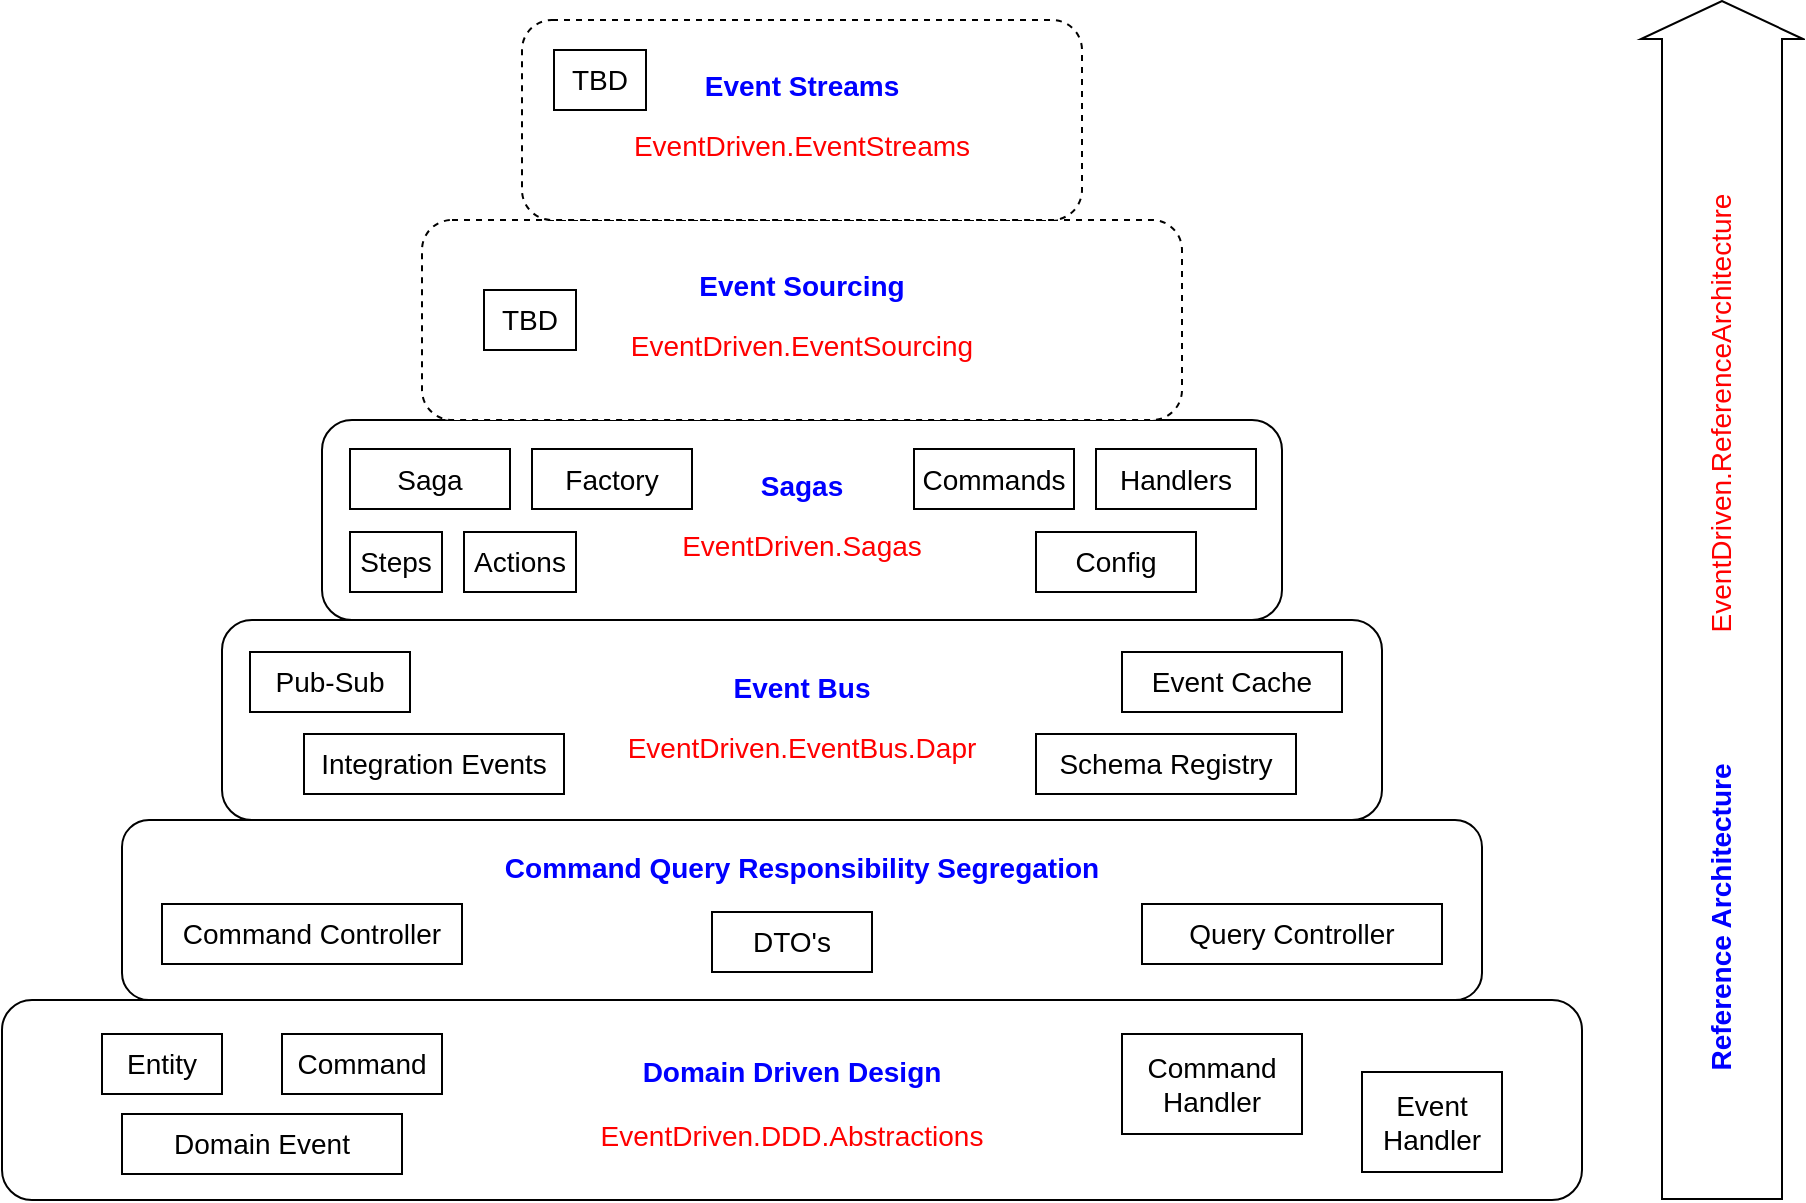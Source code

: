 <mxfile version="16.6.5" type="device"><diagram id="6eg_ZmKDZLaRBou6cUBH" name="Page-1"><mxGraphModel dx="1036" dy="793" grid="1" gridSize="10" guides="1" tooltips="1" connect="1" arrows="1" fold="1" page="1" pageScale="1" pageWidth="1100" pageHeight="850" math="0" shadow="0"><root><mxCell id="0"/><mxCell id="1" parent="0"/><mxCell id="gTAU8Pv18TNXqvV6wRYk-1" value="" style="rounded=1;whiteSpace=wrap;html=1;" vertex="1" parent="1"><mxGeometry x="80" y="540" width="790" height="100" as="geometry"/></mxCell><mxCell id="gTAU8Pv18TNXqvV6wRYk-2" value="Domain Driven Design" style="text;html=1;strokeColor=none;fillColor=none;align=center;verticalAlign=middle;whiteSpace=wrap;rounded=0;fontSize=14;fontStyle=1;fontColor=#0000FF;" vertex="1" parent="1"><mxGeometry x="80" y="561" width="790" height="30" as="geometry"/></mxCell><mxCell id="gTAU8Pv18TNXqvV6wRYk-3" value="EventDriven.DDD.Abstractions" style="text;html=1;strokeColor=none;fillColor=none;align=center;verticalAlign=middle;whiteSpace=wrap;rounded=0;fontSize=14;fontStyle=0;fontColor=#FF0000;" vertex="1" parent="1"><mxGeometry x="80" y="593" width="790" height="30" as="geometry"/></mxCell><mxCell id="gTAU8Pv18TNXqvV6wRYk-4" value="Entity" style="rounded=0;whiteSpace=wrap;html=1;fontSize=14;" vertex="1" parent="1"><mxGeometry x="130" y="557" width="60" height="30" as="geometry"/></mxCell><mxCell id="gTAU8Pv18TNXqvV6wRYk-5" value="Command" style="rounded=0;whiteSpace=wrap;html=1;fontSize=14;" vertex="1" parent="1"><mxGeometry x="220" y="557" width="80" height="30" as="geometry"/></mxCell><mxCell id="gTAU8Pv18TNXqvV6wRYk-6" value="Domain Event" style="rounded=0;whiteSpace=wrap;html=1;fontSize=14;" vertex="1" parent="1"><mxGeometry x="140" y="597" width="140" height="30" as="geometry"/></mxCell><mxCell id="gTAU8Pv18TNXqvV6wRYk-7" value="Command&lt;br&gt;Handler" style="rounded=0;whiteSpace=wrap;html=1;fontSize=14;" vertex="1" parent="1"><mxGeometry x="640" y="557" width="90" height="50" as="geometry"/></mxCell><mxCell id="gTAU8Pv18TNXqvV6wRYk-8" value="Event&lt;br&gt;Handler" style="rounded=0;whiteSpace=wrap;html=1;fontSize=14;" vertex="1" parent="1"><mxGeometry x="760" y="576" width="70" height="50" as="geometry"/></mxCell><mxCell id="gTAU8Pv18TNXqvV6wRYk-10" value="" style="rounded=1;whiteSpace=wrap;html=1;" vertex="1" parent="1"><mxGeometry x="140" y="450" width="680" height="90" as="geometry"/></mxCell><mxCell id="gTAU8Pv18TNXqvV6wRYk-11" value="Command Query Responsibility Segregation" style="text;html=1;strokeColor=none;fillColor=none;align=center;verticalAlign=middle;whiteSpace=wrap;rounded=0;fontSize=14;fontStyle=1;fontColor=#0000FF;" vertex="1" parent="1"><mxGeometry x="140" y="459" width="680" height="30" as="geometry"/></mxCell><mxCell id="gTAU8Pv18TNXqvV6wRYk-18" value="" style="rounded=1;whiteSpace=wrap;html=1;" vertex="1" parent="1"><mxGeometry x="190" y="350" width="580" height="100" as="geometry"/></mxCell><mxCell id="gTAU8Pv18TNXqvV6wRYk-19" value="Event Bus" style="text;html=1;strokeColor=none;fillColor=none;align=center;verticalAlign=middle;whiteSpace=wrap;rounded=0;fontSize=14;fontStyle=1;fontColor=#0000FF;" vertex="1" parent="1"><mxGeometry x="190" y="369" width="580" height="30" as="geometry"/></mxCell><mxCell id="gTAU8Pv18TNXqvV6wRYk-20" value="EventDriven.EventBus.Dapr" style="text;html=1;strokeColor=none;fillColor=none;align=center;verticalAlign=middle;whiteSpace=wrap;rounded=0;fontSize=14;fontStyle=0;fontColor=#FF0000;" vertex="1" parent="1"><mxGeometry x="190" y="399" width="580" height="30" as="geometry"/></mxCell><mxCell id="gTAU8Pv18TNXqvV6wRYk-21" value="Command Controller" style="rounded=0;whiteSpace=wrap;html=1;fontSize=14;" vertex="1" parent="1"><mxGeometry x="160" y="492" width="150" height="30" as="geometry"/></mxCell><mxCell id="gTAU8Pv18TNXqvV6wRYk-22" value="Query Controller" style="rounded=0;whiteSpace=wrap;html=1;fontSize=14;" vertex="1" parent="1"><mxGeometry x="650" y="492" width="150" height="30" as="geometry"/></mxCell><mxCell id="gTAU8Pv18TNXqvV6wRYk-23" value="DTO's" style="rounded=0;whiteSpace=wrap;html=1;fontSize=14;" vertex="1" parent="1"><mxGeometry x="435" y="496" width="80" height="30" as="geometry"/></mxCell><mxCell id="gTAU8Pv18TNXqvV6wRYk-24" value="Pub-Sub" style="rounded=0;whiteSpace=wrap;html=1;fontSize=14;" vertex="1" parent="1"><mxGeometry x="204" y="366" width="80" height="30" as="geometry"/></mxCell><mxCell id="gTAU8Pv18TNXqvV6wRYk-25" value="Event Cache" style="rounded=0;whiteSpace=wrap;html=1;fontSize=14;" vertex="1" parent="1"><mxGeometry x="640" y="366" width="110" height="30" as="geometry"/></mxCell><mxCell id="gTAU8Pv18TNXqvV6wRYk-26" value="Schema Registry" style="rounded=0;whiteSpace=wrap;html=1;fontSize=14;" vertex="1" parent="1"><mxGeometry x="597" y="407" width="130" height="30" as="geometry"/></mxCell><mxCell id="gTAU8Pv18TNXqvV6wRYk-28" value="Integration Events" style="rounded=0;whiteSpace=wrap;html=1;fontSize=14;" vertex="1" parent="1"><mxGeometry x="231" y="407" width="130" height="30" as="geometry"/></mxCell><mxCell id="gTAU8Pv18TNXqvV6wRYk-34" value="" style="rounded=1;whiteSpace=wrap;html=1;" vertex="1" parent="1"><mxGeometry x="240" y="250" width="480" height="100" as="geometry"/></mxCell><mxCell id="gTAU8Pv18TNXqvV6wRYk-35" value="Sagas" style="text;html=1;strokeColor=none;fillColor=none;align=center;verticalAlign=middle;whiteSpace=wrap;rounded=0;fontSize=14;fontStyle=1;fontColor=#0000FF;" vertex="1" parent="1"><mxGeometry x="240" y="268" width="480" height="30" as="geometry"/></mxCell><mxCell id="gTAU8Pv18TNXqvV6wRYk-36" value="EventDriven.Sagas" style="text;html=1;strokeColor=none;fillColor=none;align=center;verticalAlign=middle;whiteSpace=wrap;rounded=0;fontSize=14;fontStyle=0;fontColor=#FF0000;" vertex="1" parent="1"><mxGeometry x="240" y="298" width="480" height="30" as="geometry"/></mxCell><mxCell id="gTAU8Pv18TNXqvV6wRYk-41" value="Saga" style="rounded=0;whiteSpace=wrap;html=1;fontSize=14;" vertex="1" parent="1"><mxGeometry x="254" y="264.5" width="80" height="30" as="geometry"/></mxCell><mxCell id="gTAU8Pv18TNXqvV6wRYk-43" value="Config" style="rounded=0;whiteSpace=wrap;html=1;fontSize=14;" vertex="1" parent="1"><mxGeometry x="597" y="306" width="80" height="30" as="geometry"/></mxCell><mxCell id="gTAU8Pv18TNXqvV6wRYk-44" value="Commands" style="rounded=0;whiteSpace=wrap;html=1;fontSize=14;" vertex="1" parent="1"><mxGeometry x="536" y="264.5" width="80" height="30" as="geometry"/></mxCell><mxCell id="gTAU8Pv18TNXqvV6wRYk-45" value="Handlers" style="rounded=0;whiteSpace=wrap;html=1;fontSize=14;" vertex="1" parent="1"><mxGeometry x="627" y="264.5" width="80" height="30" as="geometry"/></mxCell><mxCell id="gTAU8Pv18TNXqvV6wRYk-46" value="Steps" style="rounded=0;whiteSpace=wrap;html=1;fontSize=14;" vertex="1" parent="1"><mxGeometry x="254" y="306" width="46" height="30" as="geometry"/></mxCell><mxCell id="gTAU8Pv18TNXqvV6wRYk-47" value="Actions" style="rounded=0;whiteSpace=wrap;html=1;fontSize=14;" vertex="1" parent="1"><mxGeometry x="311" y="306" width="56" height="30" as="geometry"/></mxCell><mxCell id="gTAU8Pv18TNXqvV6wRYk-48" value="Factory" style="rounded=0;whiteSpace=wrap;html=1;fontSize=14;" vertex="1" parent="1"><mxGeometry x="345" y="264.5" width="80" height="30" as="geometry"/></mxCell><mxCell id="gTAU8Pv18TNXqvV6wRYk-49" value="" style="rounded=1;whiteSpace=wrap;html=1;dashed=1;" vertex="1" parent="1"><mxGeometry x="290" y="150" width="380" height="100" as="geometry"/></mxCell><mxCell id="gTAU8Pv18TNXqvV6wRYk-50" value="Event Sourcing" style="text;html=1;strokeColor=none;fillColor=none;align=center;verticalAlign=middle;whiteSpace=wrap;rounded=0;fontSize=14;fontStyle=1;fontColor=#0000FF;" vertex="1" parent="1"><mxGeometry x="290" y="168" width="380" height="30" as="geometry"/></mxCell><mxCell id="gTAU8Pv18TNXqvV6wRYk-51" value="EventDriven.EventSourcing" style="text;html=1;strokeColor=none;fillColor=none;align=center;verticalAlign=middle;whiteSpace=wrap;rounded=0;fontSize=14;fontStyle=0;fontColor=#FF0000;" vertex="1" parent="1"><mxGeometry x="290" y="198" width="380" height="30" as="geometry"/></mxCell><mxCell id="gTAU8Pv18TNXqvV6wRYk-59" value="" style="rounded=1;whiteSpace=wrap;html=1;dashed=1;" vertex="1" parent="1"><mxGeometry x="340" y="50" width="280" height="100" as="geometry"/></mxCell><mxCell id="gTAU8Pv18TNXqvV6wRYk-60" value="Event Streams" style="text;html=1;strokeColor=none;fillColor=none;align=center;verticalAlign=middle;whiteSpace=wrap;rounded=0;fontSize=14;fontStyle=1;fontColor=#0000FF;" vertex="1" parent="1"><mxGeometry x="340" y="68" width="280" height="30" as="geometry"/></mxCell><mxCell id="gTAU8Pv18TNXqvV6wRYk-61" value="EventDriven.EventStreams" style="text;html=1;strokeColor=none;fillColor=none;align=center;verticalAlign=middle;whiteSpace=wrap;rounded=0;fontSize=14;fontStyle=0;fontColor=#FF0000;" vertex="1" parent="1"><mxGeometry x="340" y="98" width="280" height="30" as="geometry"/></mxCell><mxCell id="gTAU8Pv18TNXqvV6wRYk-62" value="TBD" style="rounded=0;whiteSpace=wrap;html=1;fontSize=14;" vertex="1" parent="1"><mxGeometry x="321" y="185" width="46" height="30" as="geometry"/></mxCell><mxCell id="gTAU8Pv18TNXqvV6wRYk-63" value="TBD" style="rounded=0;whiteSpace=wrap;html=1;fontSize=14;" vertex="1" parent="1"><mxGeometry x="356" y="65" width="46" height="30" as="geometry"/></mxCell><mxCell id="gTAU8Pv18TNXqvV6wRYk-64" value="" style="shape=flexArrow;endArrow=classic;html=1;rounded=0;fontSize=14;fontColor=#FF0000;width=60;" edge="1" parent="1"><mxGeometry width="50" height="50" relative="1" as="geometry"><mxPoint x="940" y="640" as="sourcePoint"/><mxPoint x="940" y="40" as="targetPoint"/></mxGeometry></mxCell><mxCell id="gTAU8Pv18TNXqvV6wRYk-66" value="Reference Architecture" style="text;html=1;strokeColor=none;fillColor=none;align=center;verticalAlign=middle;whiteSpace=wrap;rounded=0;fontSize=14;fontStyle=1;fontColor=#0000FF;rotation=-90;" vertex="1" parent="1"><mxGeometry x="799" y="483.5" width="280" height="30" as="geometry"/></mxCell><mxCell id="gTAU8Pv18TNXqvV6wRYk-70" value="EventDriven.ReferenceArchitecture" style="text;html=1;strokeColor=none;fillColor=none;align=center;verticalAlign=middle;whiteSpace=wrap;rounded=0;fontSize=14;fontStyle=0;fontColor=#FF0000;rotation=-90;" vertex="1" parent="1"><mxGeometry x="799" y="231.5" width="280" height="30" as="geometry"/></mxCell></root></mxGraphModel></diagram></mxfile>